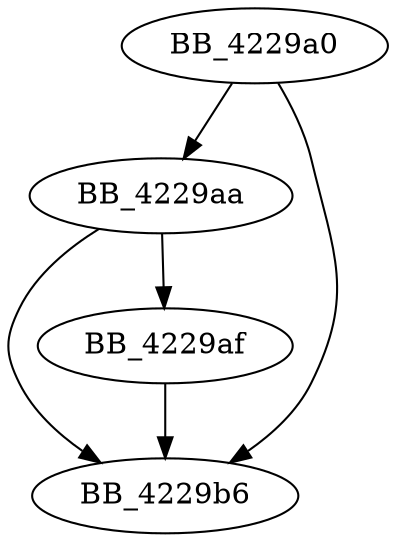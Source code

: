 DiGraph sub_4229A0{
BB_4229a0->BB_4229aa
BB_4229a0->BB_4229b6
BB_4229aa->BB_4229af
BB_4229aa->BB_4229b6
BB_4229af->BB_4229b6
}
